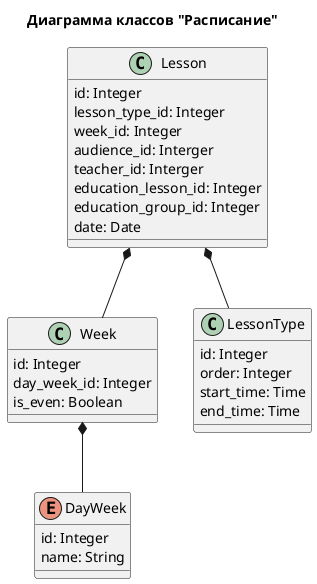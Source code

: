 @startuml timetable

title "Диаграмма классов "Расписание""

enum DayWeek {
    ' День Недели
    id: Integer
    name: String
}

class Week {
    ' Неделя
    id: Integer
    day_week_id: Integer
    is_even: Boolean
}

class LessonType {
    ' Тип занятия
    id: Integer
    order: Integer
    start_time: Time
    end_time: Time
}

class Lesson {
    ' Занятие
    id: Integer
    lesson_type_id: Integer
    week_id: Integer
    audience_id: Interger
    teacher_id: Interger
    education_lesson_id: Integer
    education_group_id: Integer
    date: Date
}

Lesson *-- LessonType
Lesson *-- Week
Week *-- DayWeek

@enduml
